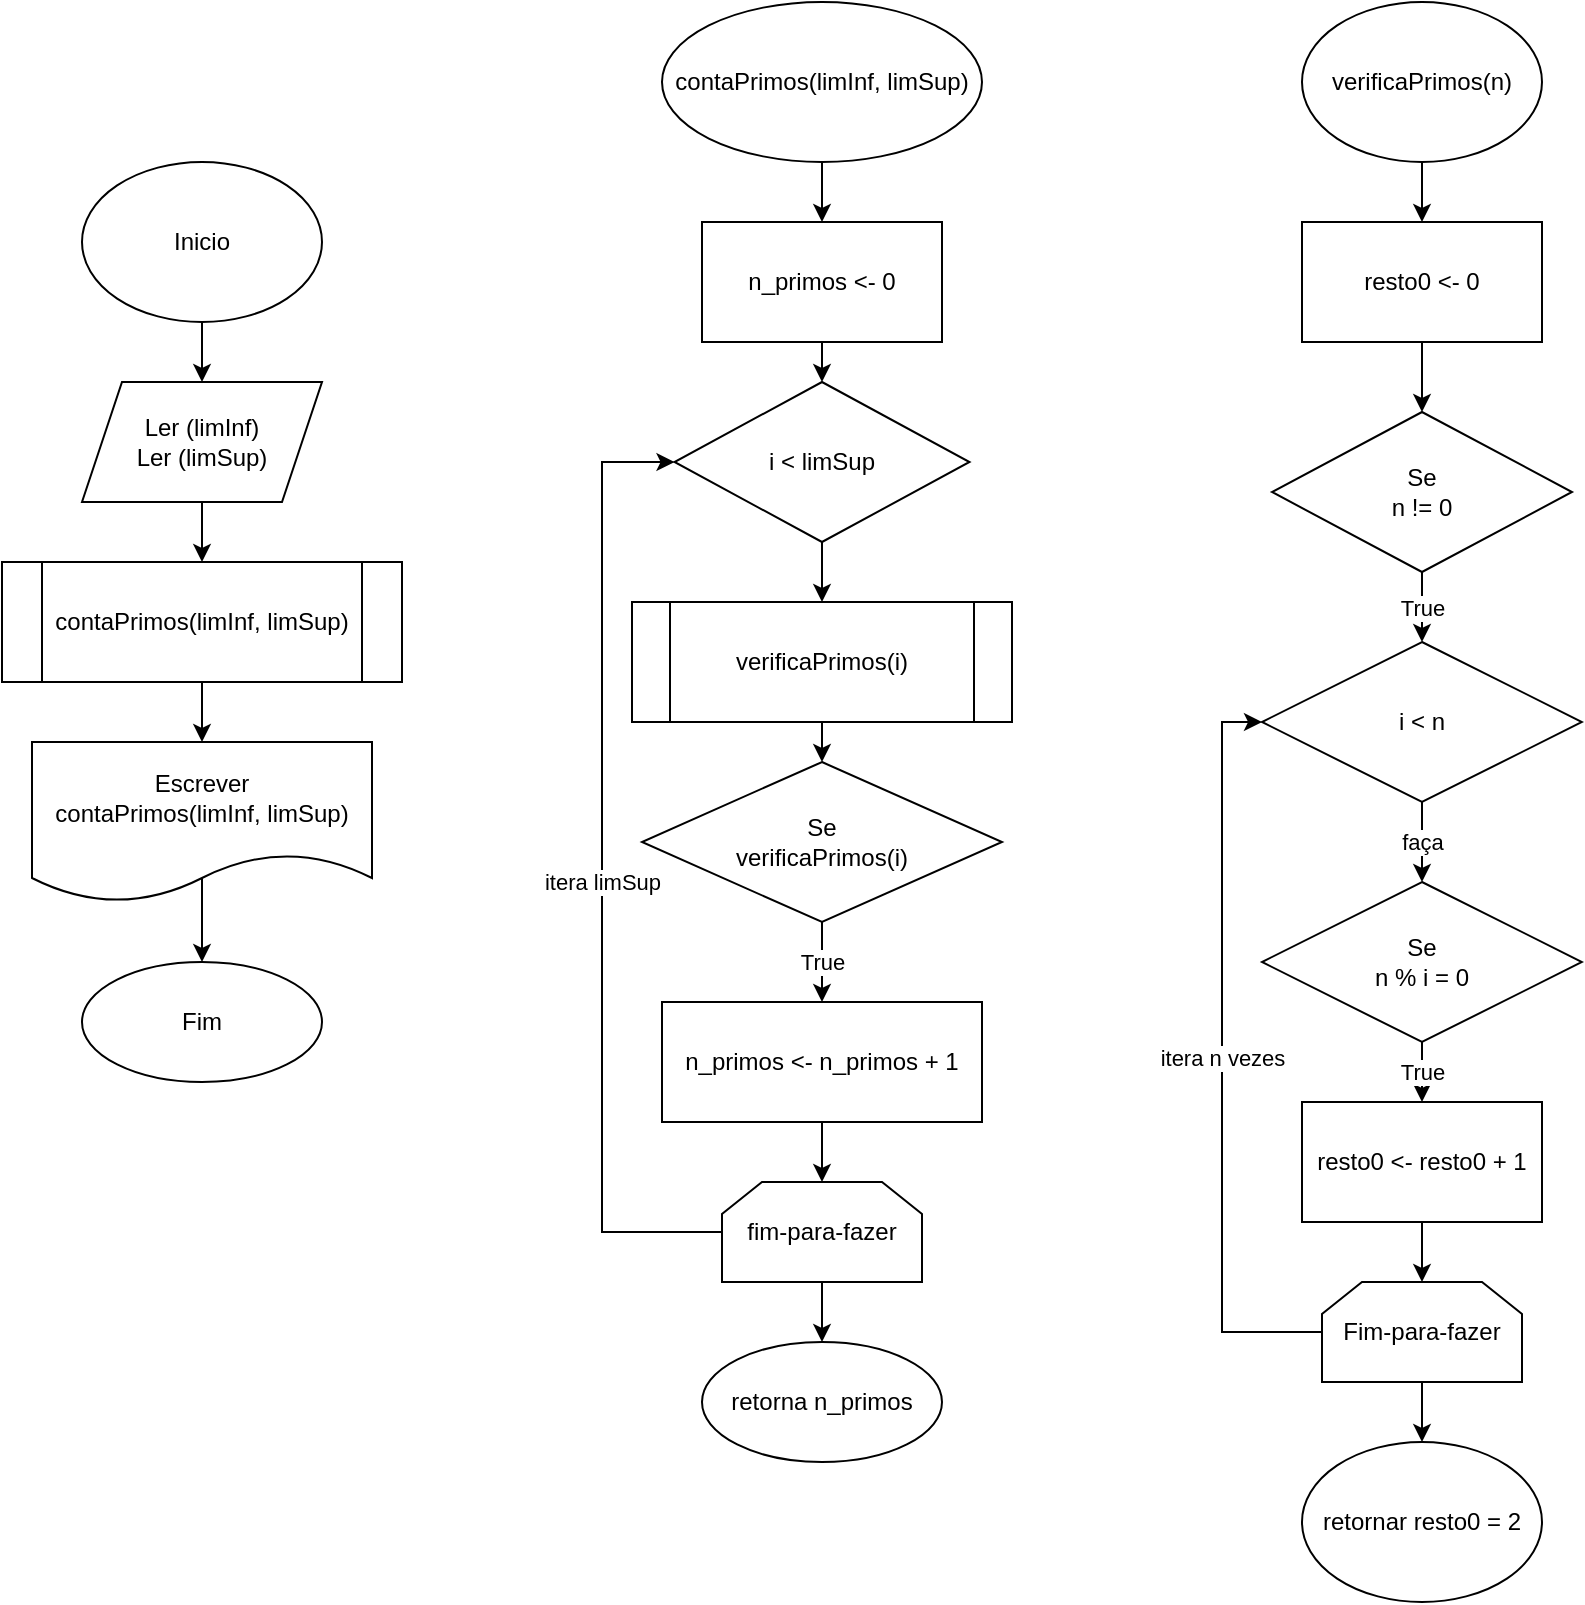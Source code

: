 <mxfile version="13.6.5">
    <diagram id="_4PDKJMEO7VOvbgB32L5" name="Page-1">
        <mxGraphModel dx="1125" dy="575" grid="1" gridSize="10" guides="1" tooltips="1" connect="1" arrows="1" fold="1" page="1" pageScale="1" pageWidth="827" pageHeight="1169" math="0" shadow="0">
            <root>
                <mxCell id="0"/>
                <mxCell id="1" parent="0"/>
                <mxCell id="22" value="" style="edgeStyle=orthogonalEdgeStyle;rounded=0;orthogonalLoop=1;jettySize=auto;html=1;" parent="1" source="20" target="21" edge="1">
                    <mxGeometry relative="1" as="geometry"/>
                </mxCell>
                <mxCell id="20" value="contaPrimos(limInf, limSup)" style="ellipse;whiteSpace=wrap;html=1;" parent="1" vertex="1">
                    <mxGeometry x="320" y="340" width="160" height="80" as="geometry"/>
                </mxCell>
                <mxCell id="24" value="" style="edgeStyle=orthogonalEdgeStyle;rounded=0;orthogonalLoop=1;jettySize=auto;html=1;" parent="1" source="21" target="23" edge="1">
                    <mxGeometry relative="1" as="geometry"/>
                </mxCell>
                <mxCell id="21" value="n_primos &amp;lt;- 0" style="whiteSpace=wrap;html=1;" parent="1" vertex="1">
                    <mxGeometry x="340" y="450" width="120" height="60" as="geometry"/>
                </mxCell>
                <mxCell id="28" style="edgeStyle=orthogonalEdgeStyle;rounded=0;orthogonalLoop=1;jettySize=auto;html=1;exitX=0.5;exitY=1;exitDx=0;exitDy=0;entryX=0.5;entryY=0;entryDx=0;entryDy=0;" parent="1" source="23" target="27" edge="1">
                    <mxGeometry relative="1" as="geometry"/>
                </mxCell>
                <mxCell id="23" value="i &amp;lt; limSup" style="rhombus;whiteSpace=wrap;html=1;" parent="1" vertex="1">
                    <mxGeometry x="326.25" y="530" width="147.5" height="80" as="geometry"/>
                </mxCell>
                <mxCell id="31" value="True" style="edgeStyle=orthogonalEdgeStyle;rounded=0;orthogonalLoop=1;jettySize=auto;html=1;" parent="1" source="25" target="30" edge="1">
                    <mxGeometry relative="1" as="geometry"/>
                </mxCell>
                <mxCell id="25" value="Se&lt;br&gt;verificaPrimos(i)" style="rhombus;whiteSpace=wrap;html=1;" parent="1" vertex="1">
                    <mxGeometry x="310" y="720" width="180" height="80" as="geometry"/>
                </mxCell>
                <mxCell id="29" style="edgeStyle=orthogonalEdgeStyle;rounded=0;orthogonalLoop=1;jettySize=auto;html=1;exitX=0.5;exitY=1;exitDx=0;exitDy=0;entryX=0.5;entryY=0;entryDx=0;entryDy=0;" parent="1" source="27" target="25" edge="1">
                    <mxGeometry relative="1" as="geometry"/>
                </mxCell>
                <mxCell id="27" value="verificaPrimos(i)" style="shape=process;whiteSpace=wrap;html=1;backgroundOutline=1;" parent="1" vertex="1">
                    <mxGeometry x="305" y="640" width="190" height="60" as="geometry"/>
                </mxCell>
                <mxCell id="35" value="" style="edgeStyle=orthogonalEdgeStyle;rounded=0;orthogonalLoop=1;jettySize=auto;html=1;" parent="1" source="30" target="32" edge="1">
                    <mxGeometry relative="1" as="geometry"/>
                </mxCell>
                <mxCell id="30" value="n_primos &amp;lt;- n_primos + 1" style="whiteSpace=wrap;html=1;" parent="1" vertex="1">
                    <mxGeometry x="320" y="840" width="160" height="60" as="geometry"/>
                </mxCell>
                <mxCell id="34" value="itera limSup" style="edgeStyle=orthogonalEdgeStyle;rounded=0;orthogonalLoop=1;jettySize=auto;html=1;exitX=0;exitY=0.5;exitDx=0;exitDy=0;entryX=0;entryY=0.5;entryDx=0;entryDy=0;" parent="1" source="32" target="23" edge="1">
                    <mxGeometry x="-0.023" relative="1" as="geometry">
                        <Array as="points">
                            <mxPoint x="290" y="955"/>
                            <mxPoint x="290" y="570"/>
                        </Array>
                        <mxPoint as="offset"/>
                    </mxGeometry>
                </mxCell>
                <mxCell id="37" value="" style="edgeStyle=orthogonalEdgeStyle;rounded=0;orthogonalLoop=1;jettySize=auto;html=1;" parent="1" source="32" target="36" edge="1">
                    <mxGeometry relative="1" as="geometry"/>
                </mxCell>
                <mxCell id="32" value="fim-para-fazer" style="shape=loopLimit;whiteSpace=wrap;html=1;" parent="1" vertex="1">
                    <mxGeometry x="350" y="930" width="100" height="50" as="geometry"/>
                </mxCell>
                <mxCell id="36" value="retorna n_primos" style="ellipse;whiteSpace=wrap;html=1;" parent="1" vertex="1">
                    <mxGeometry x="340" y="1010" width="120" height="60" as="geometry"/>
                </mxCell>
                <mxCell id="40" value="" style="edgeStyle=orthogonalEdgeStyle;rounded=0;orthogonalLoop=1;jettySize=auto;html=1;" parent="1" source="38" target="39" edge="1">
                    <mxGeometry relative="1" as="geometry"/>
                </mxCell>
                <mxCell id="38" value="Inicio" style="ellipse;whiteSpace=wrap;html=1;" parent="1" vertex="1">
                    <mxGeometry x="30" y="420" width="120" height="80" as="geometry"/>
                </mxCell>
                <mxCell id="45" value="" style="edgeStyle=orthogonalEdgeStyle;rounded=0;orthogonalLoop=1;jettySize=auto;html=1;" parent="1" source="39" target="43" edge="1">
                    <mxGeometry relative="1" as="geometry"/>
                </mxCell>
                <mxCell id="39" value="Ler (limInf)&lt;br&gt;Ler (limSup)" style="shape=parallelogram;perimeter=parallelogramPerimeter;whiteSpace=wrap;html=1;fixedSize=1;" parent="1" vertex="1">
                    <mxGeometry x="30" y="530" width="120" height="60" as="geometry"/>
                </mxCell>
                <mxCell id="49" style="edgeStyle=orthogonalEdgeStyle;rounded=0;orthogonalLoop=1;jettySize=auto;html=1;exitX=0.5;exitY=0;exitDx=0;exitDy=0;" parent="1" source="41" target="47" edge="1">
                    <mxGeometry relative="1" as="geometry">
                        <Array as="points">
                            <mxPoint x="90" y="790"/>
                            <mxPoint x="90" y="790"/>
                        </Array>
                    </mxGeometry>
                </mxCell>
                <mxCell id="41" value="Escrever&lt;br&gt;contaPrimos(limInf, limSup)" style="shape=document;whiteSpace=wrap;html=1;boundedLbl=1;" parent="1" vertex="1">
                    <mxGeometry x="5" y="710" width="170" height="80" as="geometry"/>
                </mxCell>
                <mxCell id="46" value="" style="edgeStyle=orthogonalEdgeStyle;rounded=0;orthogonalLoop=1;jettySize=auto;html=1;" parent="1" source="43" target="41" edge="1">
                    <mxGeometry relative="1" as="geometry"/>
                </mxCell>
                <mxCell id="43" value="contaPrimos(limInf, limSup)" style="shape=process;whiteSpace=wrap;html=1;backgroundOutline=1;" parent="1" vertex="1">
                    <mxGeometry x="-10" y="620" width="200" height="60" as="geometry"/>
                </mxCell>
                <mxCell id="47" value="Fim" style="ellipse;whiteSpace=wrap;html=1;" parent="1" vertex="1">
                    <mxGeometry x="30" y="820" width="120" height="60" as="geometry"/>
                </mxCell>
                <mxCell id="50" value="" style="edgeStyle=orthogonalEdgeStyle;rounded=0;orthogonalLoop=1;jettySize=auto;html=1;" edge="1" parent="1" source="51" target="53">
                    <mxGeometry relative="1" as="geometry"/>
                </mxCell>
                <mxCell id="51" value="verificaPrimos(n)" style="ellipse;whiteSpace=wrap;html=1;" vertex="1" parent="1">
                    <mxGeometry x="640" y="340" width="120" height="80" as="geometry"/>
                </mxCell>
                <mxCell id="52" value="" style="edgeStyle=orthogonalEdgeStyle;rounded=0;orthogonalLoop=1;jettySize=auto;html=1;" edge="1" parent="1" source="53" target="55">
                    <mxGeometry relative="1" as="geometry"/>
                </mxCell>
                <mxCell id="53" value="resto0 &amp;lt;- 0" style="whiteSpace=wrap;html=1;" vertex="1" parent="1">
                    <mxGeometry x="640" y="450" width="120" height="60" as="geometry"/>
                </mxCell>
                <mxCell id="54" value="True" style="edgeStyle=orthogonalEdgeStyle;rounded=0;orthogonalLoop=1;jettySize=auto;html=1;" edge="1" parent="1" source="55" target="57">
                    <mxGeometry relative="1" as="geometry"/>
                </mxCell>
                <mxCell id="55" value="Se&lt;br&gt;n != 0" style="rhombus;whiteSpace=wrap;html=1;" vertex="1" parent="1">
                    <mxGeometry x="625" y="545" width="150" height="80" as="geometry"/>
                </mxCell>
                <mxCell id="56" value="faça" style="edgeStyle=orthogonalEdgeStyle;rounded=0;orthogonalLoop=1;jettySize=auto;html=1;" edge="1" parent="1" source="57" target="59">
                    <mxGeometry relative="1" as="geometry"/>
                </mxCell>
                <mxCell id="57" value="i &amp;lt; n" style="rhombus;whiteSpace=wrap;html=1;" vertex="1" parent="1">
                    <mxGeometry x="620" y="660" width="160" height="80" as="geometry"/>
                </mxCell>
                <mxCell id="58" value="True" style="edgeStyle=orthogonalEdgeStyle;rounded=0;orthogonalLoop=1;jettySize=auto;html=1;" edge="1" parent="1" source="59" target="61">
                    <mxGeometry relative="1" as="geometry"/>
                </mxCell>
                <mxCell id="59" value="Se&lt;br&gt;n % i = 0" style="rhombus;whiteSpace=wrap;html=1;" vertex="1" parent="1">
                    <mxGeometry x="620" y="780" width="160" height="80" as="geometry"/>
                </mxCell>
                <mxCell id="60" style="edgeStyle=orthogonalEdgeStyle;rounded=0;orthogonalLoop=1;jettySize=auto;html=1;exitX=0.5;exitY=1;exitDx=0;exitDy=0;entryX=0.5;entryY=0;entryDx=0;entryDy=0;" edge="1" parent="1" source="61" target="64">
                    <mxGeometry relative="1" as="geometry"/>
                </mxCell>
                <mxCell id="61" value="resto0 &amp;lt;- resto0 + 1" style="whiteSpace=wrap;html=1;" vertex="1" parent="1">
                    <mxGeometry x="640" y="890" width="120" height="60" as="geometry"/>
                </mxCell>
                <mxCell id="62" value="itera n vezes" style="edgeStyle=orthogonalEdgeStyle;rounded=0;orthogonalLoop=1;jettySize=auto;html=1;exitX=0;exitY=0.5;exitDx=0;exitDy=0;entryX=0;entryY=0.5;entryDx=0;entryDy=0;" edge="1" parent="1" source="64" target="57">
                    <mxGeometry relative="1" as="geometry"/>
                </mxCell>
                <mxCell id="63" value="" style="edgeStyle=orthogonalEdgeStyle;rounded=0;orthogonalLoop=1;jettySize=auto;html=1;" edge="1" parent="1" source="64">
                    <mxGeometry relative="1" as="geometry">
                        <mxPoint x="700" y="1060" as="targetPoint"/>
                    </mxGeometry>
                </mxCell>
                <mxCell id="64" value="Fim-para-fazer" style="shape=loopLimit;whiteSpace=wrap;html=1;" vertex="1" parent="1">
                    <mxGeometry x="650" y="980" width="100" height="50" as="geometry"/>
                </mxCell>
                <mxCell id="65" value="retornar resto0 = 2" style="ellipse;whiteSpace=wrap;html=1;" vertex="1" parent="1">
                    <mxGeometry x="640" y="1060" width="120" height="80" as="geometry"/>
                </mxCell>
            </root>
        </mxGraphModel>
    </diagram>
</mxfile>